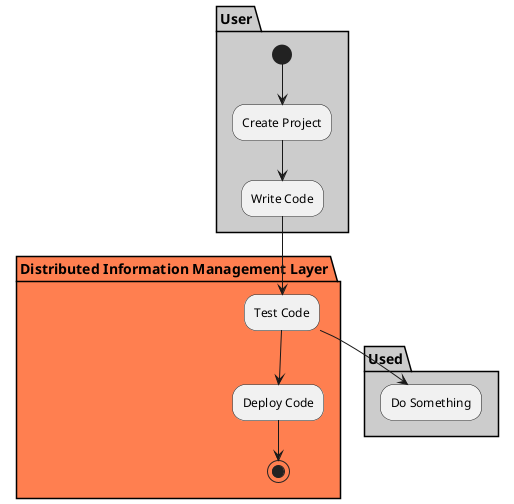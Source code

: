 @startuml

partition "Distributed Information Management Layer" {

}

partition User #cccccc {
  (*) --> "Create Project"
  --> "Write Code"
}

partition "Distributed Information Management Layer" #coral {
  "Write Code" --> "Test Code"
  "Test Code" --> "Deploy Code"
  "Deploy Code" --> (*)
}

partition Used #cccccc {
  "Test Code" --> "Do Something"
}

@enduml
